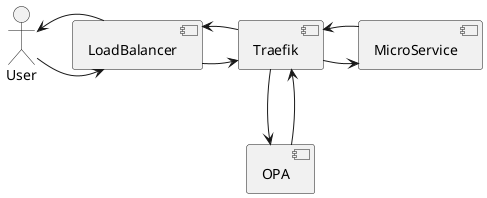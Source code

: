 @startuml

actor User
User -right-> [LoadBalancer]
User <-right- [LoadBalancer]
[LoadBalancer] -right-> [Traefik]
[LoadBalancer] <-right- [Traefik]
[Traefik] -down-> [OPA]
[Traefik] <-down- [OPA]
[Traefik] -right-> [MicroService]
[Traefik] <-right- [MicroService]

@enduml
